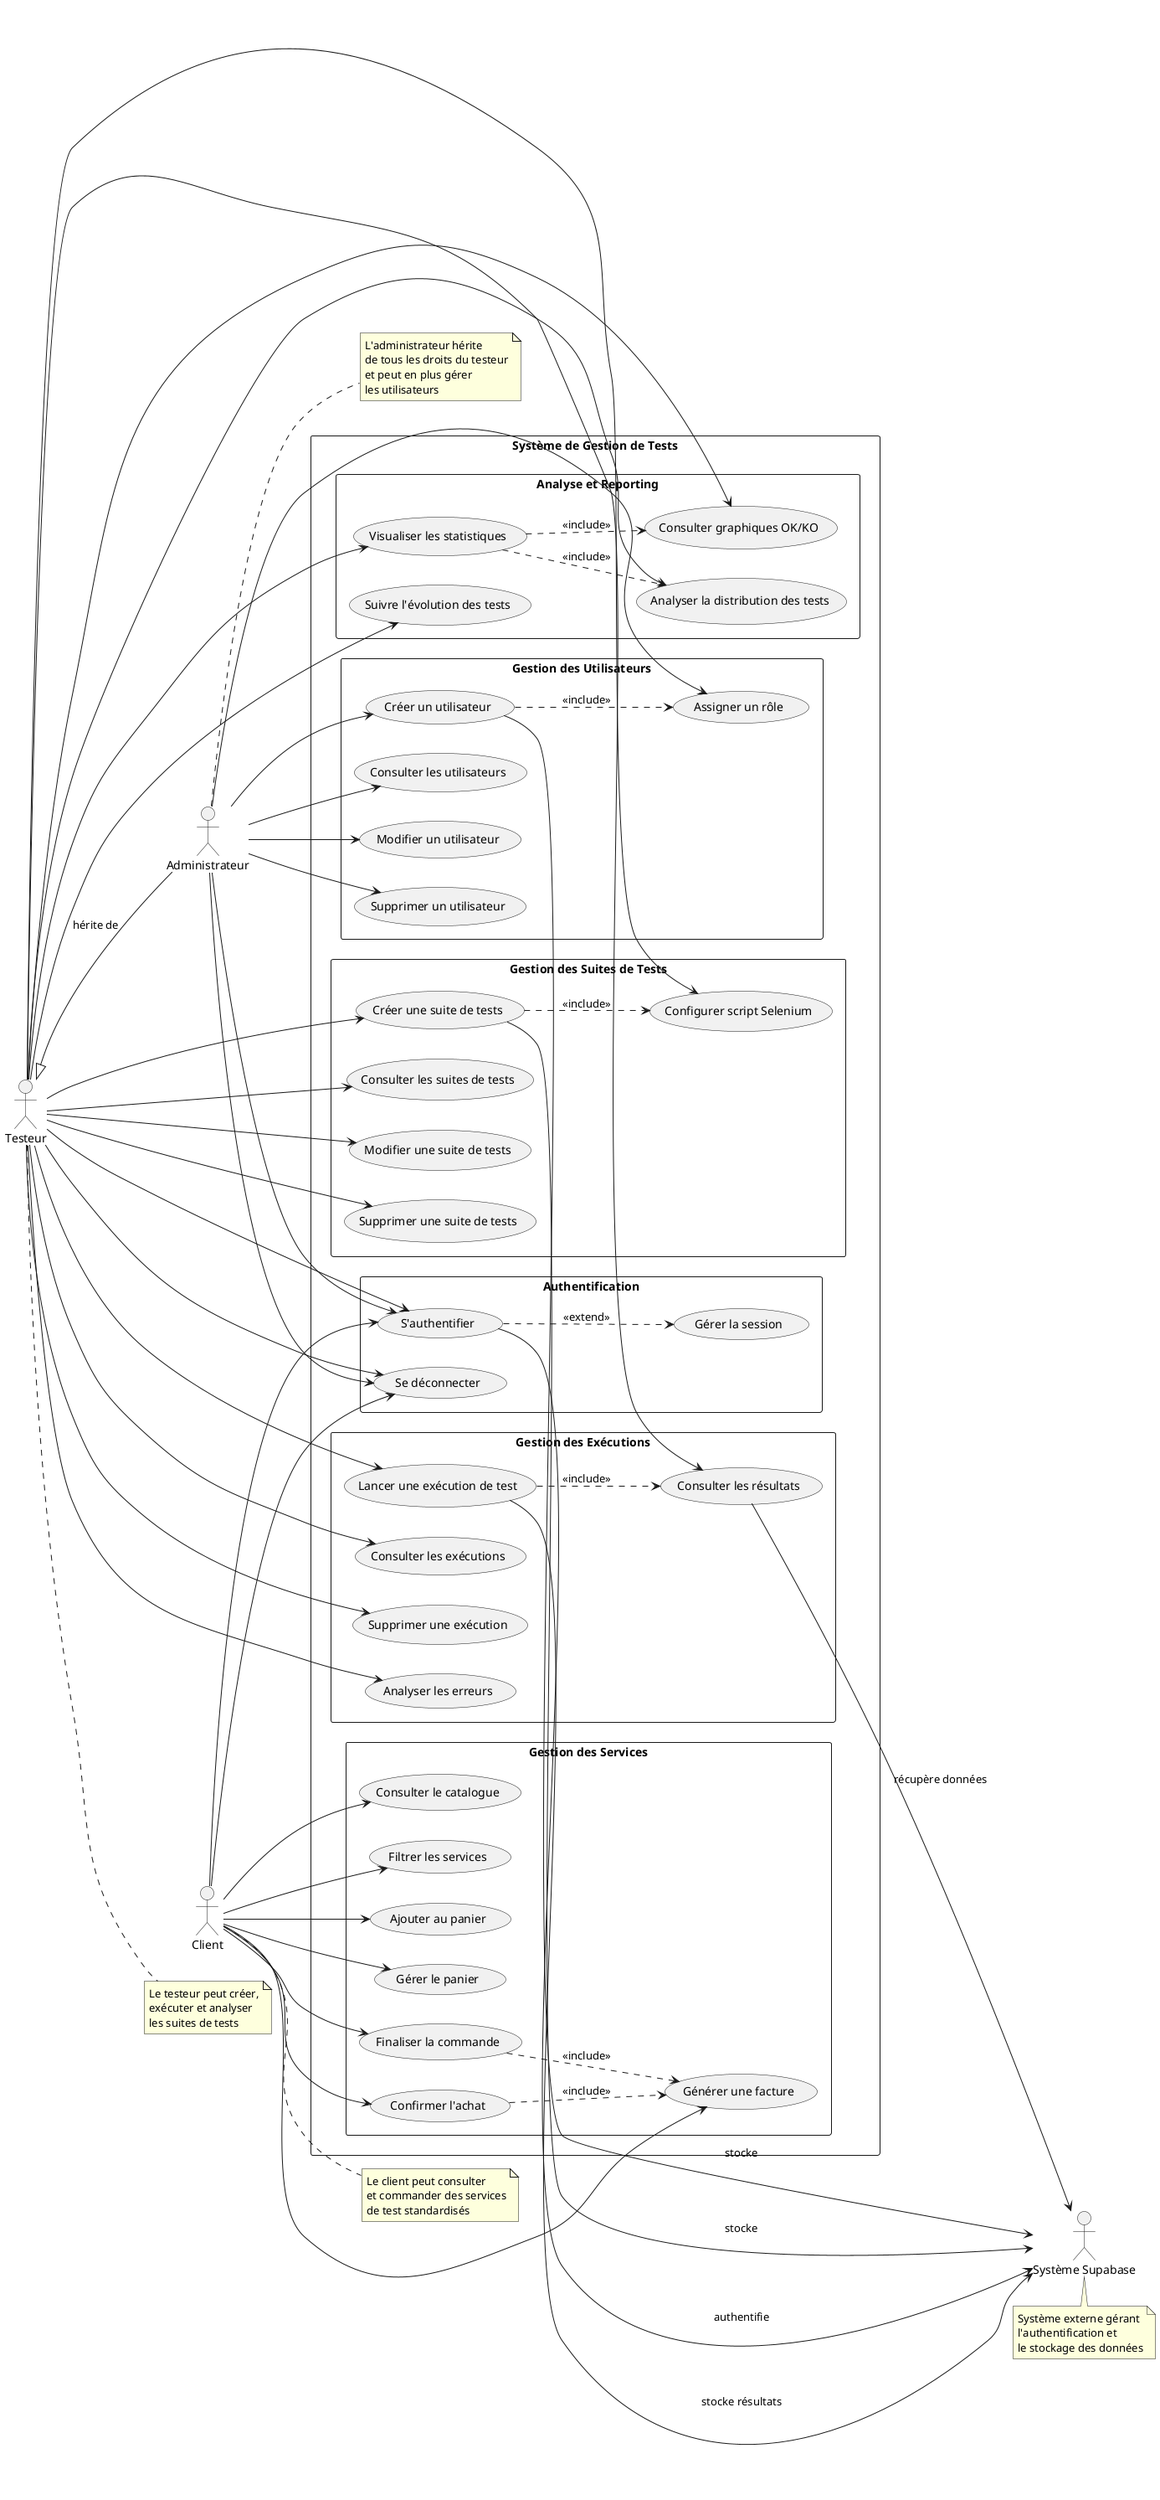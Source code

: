 @startuml Diagramme de Cas d'Utilisation - Vue Globale

left to right direction
skinparam packageStyle rectangle

' ==================================================
' ACTEURS
' ==================================================

actor "Administrateur" as Admin
actor "Testeur" as Tester
actor "Client" as Client
actor "Système Supabase" as Supabase

' Héritage des rôles
Admin -up-|> Tester : hérite de

' ==================================================
' SYSTÈME
' ==================================================

rectangle "Système de Gestion de Tests" {

  ' ========== Authentification ==========
  package "Authentification" {
    usecase "S'authentifier" as UC_Login
    usecase "Se déconnecter" as UC_Logout
    usecase "Gérer la session" as UC_Session
  }

  ' ========== Gestion des Utilisateurs ==========
  package "Gestion des Utilisateurs" {
    usecase "Créer un utilisateur" as UC_CreateUser
    usecase "Consulter les utilisateurs" as UC_ViewUsers
    usecase "Modifier un utilisateur" as UC_UpdateUser
    usecase "Supprimer un utilisateur" as UC_DeleteUser
    usecase "Assigner un rôle" as UC_AssignRole
  }

  ' ========== Gestion des Suites de Tests ==========
  package "Gestion des Suites de Tests" {
    usecase "Créer une suite de tests" as UC_CreateSuite
    usecase "Consulter les suites de tests" as UC_ViewSuites
    usecase "Modifier une suite de tests" as UC_UpdateSuite
    usecase "Supprimer une suite de tests" as UC_DeleteSuite
    usecase "Configurer script Selenium" as UC_ConfigSelenium
  }

  ' ========== Gestion des Exécutions de Tests ==========
  package "Gestion des Exécutions" {
    usecase "Lancer une exécution de test" as UC_RunTest
    usecase "Consulter les exécutions" as UC_ViewExecutions
    usecase "Consulter les résultats" as UC_ViewResults
    usecase "Supprimer une exécution" as UC_DeleteExecution
    usecase "Analyser les erreurs" as UC_AnalyzeErrors
  }

  ' ========== Analyse et Reporting ==========
  package "Analyse et Reporting" {
    usecase "Visualiser les statistiques" as UC_ViewStats
    usecase "Consulter graphiques OK/KO" as UC_ViewCharts
    usecase "Analyser la distribution des tests" as UC_AnalyzeDistribution
    usecase "Suivre l'évolution des tests" as UC_TrackEvolution
  }

  ' ========== Module Standardist ==========
  package "Gestion des Services" {
    usecase "Consulter le catalogue" as UC_ViewCatalog
    usecase "Filtrer les services" as UC_FilterServices
    usecase "Ajouter au panier" as UC_AddToCart
    usecase "Gérer le panier" as UC_ManageCart
    usecase "Finaliser la commande" as UC_Checkout
    usecase "Générer une facture" as UC_GenerateInvoice
    usecase "Confirmer l'achat" as UC_ConfirmPurchase
  }
}

' ==================================================
' RELATIONS ACTEURS - CAS D'UTILISATION
' ==================================================

' --- Authentification (tous les utilisateurs) ---
Admin --> UC_Login
Admin --> UC_Logout
Tester --> UC_Login
Tester --> UC_Logout
Client --> UC_Login
Client --> UC_Logout

' --- Gestion des Utilisateurs (Administrateur) ---
Admin --> UC_CreateUser
Admin --> UC_ViewUsers
Admin --> UC_UpdateUser
Admin --> UC_DeleteUser
Admin --> UC_AssignRole

' --- Gestion des Suites de Tests (Testeur + Admin) ---
Tester --> UC_CreateSuite
Tester --> UC_ViewSuites
Tester --> UC_UpdateSuite
Tester --> UC_DeleteSuite
Tester --> UC_ConfigSelenium

' --- Gestion des Exécutions (Testeur + Admin) ---
Tester --> UC_RunTest
Tester --> UC_ViewExecutions
Tester --> UC_ViewResults
Tester --> UC_DeleteExecution
Tester --> UC_AnalyzeErrors

' --- Analyse et Reporting (Testeur + Admin) ---
Tester --> UC_ViewStats
Tester --> UC_ViewCharts
Tester --> UC_AnalyzeDistribution
Tester --> UC_TrackEvolution

' --- Module Standardist (Client) ---
Client --> UC_ViewCatalog
Client --> UC_FilterServices
Client --> UC_AddToCart
Client --> UC_ManageCart
Client --> UC_Checkout
Client --> UC_GenerateInvoice
Client --> UC_ConfirmPurchase

' ==================================================
' RELATIONS ENTRE CAS D'UTILISATION
' ==================================================

' --- Extensions ---
UC_Login ..> UC_Session : <<extend>>
UC_CreateUser ..> UC_AssignRole : <<include>>
UC_RunTest ..> UC_ViewResults : <<include>>
UC_Checkout ..> UC_GenerateInvoice : <<include>>
UC_ConfirmPurchase ..> UC_GenerateInvoice : <<include>>

' --- Inclusions ---
UC_CreateSuite ..> UC_ConfigSelenium : <<include>>
UC_ViewStats ..> UC_ViewCharts : <<include>>
UC_ViewStats ..> UC_AnalyzeDistribution : <<include>>

' ==================================================
' RELATIONS AVEC SYSTÈMES EXTERNES
' ==================================================

UC_Login --> Supabase : authentifie
UC_CreateUser --> Supabase : stocke
UC_CreateSuite --> Supabase : stocke
UC_RunTest --> Supabase : stocke résultats
UC_ViewResults --> Supabase : récupère données

' ==================================================
' NOTES
' ==================================================

note right of Admin
  L'administrateur hérite
  de tous les droits du testeur
  et peut en plus gérer
  les utilisateurs
end note

note right of Tester
  Le testeur peut créer,
  exécuter et analyser
  les suites de tests
end note

note right of Client
  Le client peut consulter
  et commander des services
  de test standardisés
end note

note bottom of Supabase
  Système externe gérant
  l'authentification et
  le stockage des données
end note

@enduml
